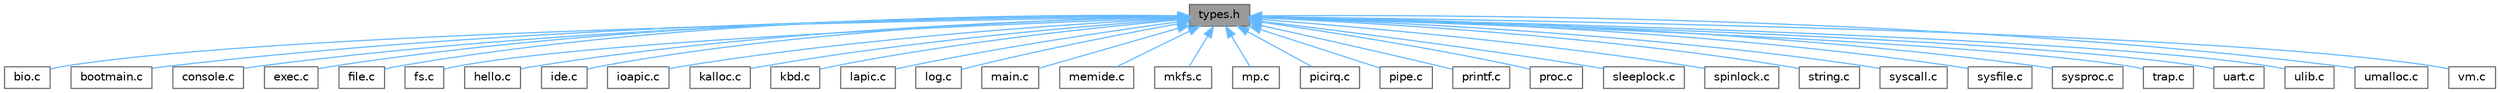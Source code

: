 digraph "types.h"
{
 // LATEX_PDF_SIZE
  bgcolor="transparent";
  edge [fontname=Helvetica,fontsize=10,labelfontname=Helvetica,labelfontsize=10];
  node [fontname=Helvetica,fontsize=10,shape=box,height=0.2,width=0.4];
  Node1 [id="Node000001",label="types.h",height=0.2,width=0.4,color="gray40", fillcolor="grey60", style="filled", fontcolor="black",tooltip=" "];
  Node1 -> Node2 [id="edge33_Node000001_Node000002",dir="back",color="steelblue1",style="solid",tooltip=" "];
  Node2 [id="Node000002",label="bio.c",height=0.2,width=0.4,color="grey40", fillcolor="white", style="filled",URL="$dc/de6/bio_8c.html",tooltip=" "];
  Node1 -> Node3 [id="edge34_Node000001_Node000003",dir="back",color="steelblue1",style="solid",tooltip=" "];
  Node3 [id="Node000003",label="bootmain.c",height=0.2,width=0.4,color="grey40", fillcolor="white", style="filled",URL="$d5/dfc/bootmain_8c.html",tooltip=" "];
  Node1 -> Node4 [id="edge35_Node000001_Node000004",dir="back",color="steelblue1",style="solid",tooltip=" "];
  Node4 [id="Node000004",label="console.c",height=0.2,width=0.4,color="grey40", fillcolor="white", style="filled",URL="$d0/d56/console_8c.html",tooltip=" "];
  Node1 -> Node5 [id="edge36_Node000001_Node000005",dir="back",color="steelblue1",style="solid",tooltip=" "];
  Node5 [id="Node000005",label="exec.c",height=0.2,width=0.4,color="grey40", fillcolor="white", style="filled",URL="$df/dc9/exec_8c.html",tooltip=" "];
  Node1 -> Node6 [id="edge37_Node000001_Node000006",dir="back",color="steelblue1",style="solid",tooltip=" "];
  Node6 [id="Node000006",label="file.c",height=0.2,width=0.4,color="grey40", fillcolor="white", style="filled",URL="$d6/d13/file_8c.html",tooltip=" "];
  Node1 -> Node7 [id="edge38_Node000001_Node000007",dir="back",color="steelblue1",style="solid",tooltip=" "];
  Node7 [id="Node000007",label="fs.c",height=0.2,width=0.4,color="grey40", fillcolor="white", style="filled",URL="$d2/d5a/fs_8c.html",tooltip=" "];
  Node1 -> Node8 [id="edge39_Node000001_Node000008",dir="back",color="steelblue1",style="solid",tooltip=" "];
  Node8 [id="Node000008",label="hello.c",height=0.2,width=0.4,color="grey40", fillcolor="white", style="filled",URL="$d1/d6a/hello_8c.html",tooltip=" "];
  Node1 -> Node9 [id="edge40_Node000001_Node000009",dir="back",color="steelblue1",style="solid",tooltip=" "];
  Node9 [id="Node000009",label="ide.c",height=0.2,width=0.4,color="grey40", fillcolor="white", style="filled",URL="$d9/d2f/ide_8c.html",tooltip=" "];
  Node1 -> Node10 [id="edge41_Node000001_Node000010",dir="back",color="steelblue1",style="solid",tooltip=" "];
  Node10 [id="Node000010",label="ioapic.c",height=0.2,width=0.4,color="grey40", fillcolor="white", style="filled",URL="$dd/d61/ioapic_8c.html",tooltip=" "];
  Node1 -> Node11 [id="edge42_Node000001_Node000011",dir="back",color="steelblue1",style="solid",tooltip=" "];
  Node11 [id="Node000011",label="kalloc.c",height=0.2,width=0.4,color="grey40", fillcolor="white", style="filled",URL="$d4/def/kalloc_8c.html",tooltip=" "];
  Node1 -> Node12 [id="edge43_Node000001_Node000012",dir="back",color="steelblue1",style="solid",tooltip=" "];
  Node12 [id="Node000012",label="kbd.c",height=0.2,width=0.4,color="grey40", fillcolor="white", style="filled",URL="$dc/da9/kbd_8c.html",tooltip=" "];
  Node1 -> Node13 [id="edge44_Node000001_Node000013",dir="back",color="steelblue1",style="solid",tooltip=" "];
  Node13 [id="Node000013",label="lapic.c",height=0.2,width=0.4,color="grey40", fillcolor="white", style="filled",URL="$dc/df6/lapic_8c.html",tooltip=" "];
  Node1 -> Node14 [id="edge45_Node000001_Node000014",dir="back",color="steelblue1",style="solid",tooltip=" "];
  Node14 [id="Node000014",label="log.c",height=0.2,width=0.4,color="grey40", fillcolor="white", style="filled",URL="$d7/df8/log_8c.html",tooltip=" "];
  Node1 -> Node15 [id="edge46_Node000001_Node000015",dir="back",color="steelblue1",style="solid",tooltip=" "];
  Node15 [id="Node000015",label="main.c",height=0.2,width=0.4,color="grey40", fillcolor="white", style="filled",URL="$d0/d29/main_8c.html",tooltip=" "];
  Node1 -> Node16 [id="edge47_Node000001_Node000016",dir="back",color="steelblue1",style="solid",tooltip=" "];
  Node16 [id="Node000016",label="memide.c",height=0.2,width=0.4,color="grey40", fillcolor="white", style="filled",URL="$da/d9b/memide_8c.html",tooltip=" "];
  Node1 -> Node17 [id="edge48_Node000001_Node000017",dir="back",color="steelblue1",style="solid",tooltip=" "];
  Node17 [id="Node000017",label="mkfs.c",height=0.2,width=0.4,color="grey40", fillcolor="white", style="filled",URL="$d7/d1f/mkfs_8c.html",tooltip=" "];
  Node1 -> Node18 [id="edge49_Node000001_Node000018",dir="back",color="steelblue1",style="solid",tooltip=" "];
  Node18 [id="Node000018",label="mp.c",height=0.2,width=0.4,color="grey40", fillcolor="white", style="filled",URL="$dd/d06/mp_8c.html",tooltip=" "];
  Node1 -> Node19 [id="edge50_Node000001_Node000019",dir="back",color="steelblue1",style="solid",tooltip=" "];
  Node19 [id="Node000019",label="picirq.c",height=0.2,width=0.4,color="grey40", fillcolor="white", style="filled",URL="$d5/da8/picirq_8c.html",tooltip=" "];
  Node1 -> Node20 [id="edge51_Node000001_Node000020",dir="back",color="steelblue1",style="solid",tooltip=" "];
  Node20 [id="Node000020",label="pipe.c",height=0.2,width=0.4,color="grey40", fillcolor="white", style="filled",URL="$d1/d47/pipe_8c.html",tooltip=" "];
  Node1 -> Node21 [id="edge52_Node000001_Node000021",dir="back",color="steelblue1",style="solid",tooltip=" "];
  Node21 [id="Node000021",label="printf.c",height=0.2,width=0.4,color="grey40", fillcolor="white", style="filled",URL="$d1/d3d/printf_8c.html",tooltip=" "];
  Node1 -> Node22 [id="edge53_Node000001_Node000022",dir="back",color="steelblue1",style="solid",tooltip=" "];
  Node22 [id="Node000022",label="proc.c",height=0.2,width=0.4,color="grey40", fillcolor="white", style="filled",URL="$d3/dda/proc_8c.html",tooltip=" "];
  Node1 -> Node23 [id="edge54_Node000001_Node000023",dir="back",color="steelblue1",style="solid",tooltip=" "];
  Node23 [id="Node000023",label="sleeplock.c",height=0.2,width=0.4,color="grey40", fillcolor="white", style="filled",URL="$d8/dd1/sleeplock_8c.html",tooltip=" "];
  Node1 -> Node24 [id="edge55_Node000001_Node000024",dir="back",color="steelblue1",style="solid",tooltip=" "];
  Node24 [id="Node000024",label="spinlock.c",height=0.2,width=0.4,color="grey40", fillcolor="white", style="filled",URL="$d3/d2d/spinlock_8c.html",tooltip=" "];
  Node1 -> Node25 [id="edge56_Node000001_Node000025",dir="back",color="steelblue1",style="solid",tooltip=" "];
  Node25 [id="Node000025",label="string.c",height=0.2,width=0.4,color="grey40", fillcolor="white", style="filled",URL="$d1/db0/string_8c.html",tooltip=" "];
  Node1 -> Node26 [id="edge57_Node000001_Node000026",dir="back",color="steelblue1",style="solid",tooltip=" "];
  Node26 [id="Node000026",label="syscall.c",height=0.2,width=0.4,color="grey40", fillcolor="white", style="filled",URL="$db/dd8/syscall_8c.html",tooltip=" "];
  Node1 -> Node27 [id="edge58_Node000001_Node000027",dir="back",color="steelblue1",style="solid",tooltip=" "];
  Node27 [id="Node000027",label="sysfile.c",height=0.2,width=0.4,color="grey40", fillcolor="white", style="filled",URL="$d1/d14/sysfile_8c.html",tooltip=" "];
  Node1 -> Node28 [id="edge59_Node000001_Node000028",dir="back",color="steelblue1",style="solid",tooltip=" "];
  Node28 [id="Node000028",label="sysproc.c",height=0.2,width=0.4,color="grey40", fillcolor="white", style="filled",URL="$dd/d35/sysproc_8c.html",tooltip=" "];
  Node1 -> Node29 [id="edge60_Node000001_Node000029",dir="back",color="steelblue1",style="solid",tooltip=" "];
  Node29 [id="Node000029",label="trap.c",height=0.2,width=0.4,color="grey40", fillcolor="white", style="filled",URL="$dc/d6f/trap_8c.html",tooltip=" "];
  Node1 -> Node30 [id="edge61_Node000001_Node000030",dir="back",color="steelblue1",style="solid",tooltip=" "];
  Node30 [id="Node000030",label="uart.c",height=0.2,width=0.4,color="grey40", fillcolor="white", style="filled",URL="$d1/d87/uart_8c.html",tooltip=" "];
  Node1 -> Node31 [id="edge62_Node000001_Node000031",dir="back",color="steelblue1",style="solid",tooltip=" "];
  Node31 [id="Node000031",label="ulib.c",height=0.2,width=0.4,color="grey40", fillcolor="white", style="filled",URL="$db/d8a/ulib_8c.html",tooltip=" "];
  Node1 -> Node32 [id="edge63_Node000001_Node000032",dir="back",color="steelblue1",style="solid",tooltip=" "];
  Node32 [id="Node000032",label="umalloc.c",height=0.2,width=0.4,color="grey40", fillcolor="white", style="filled",URL="$df/d5d/umalloc_8c.html",tooltip=" "];
  Node1 -> Node33 [id="edge64_Node000001_Node000033",dir="back",color="steelblue1",style="solid",tooltip=" "];
  Node33 [id="Node000033",label="vm.c",height=0.2,width=0.4,color="grey40", fillcolor="white", style="filled",URL="$de/de9/vm_8c.html",tooltip=" "];
}
